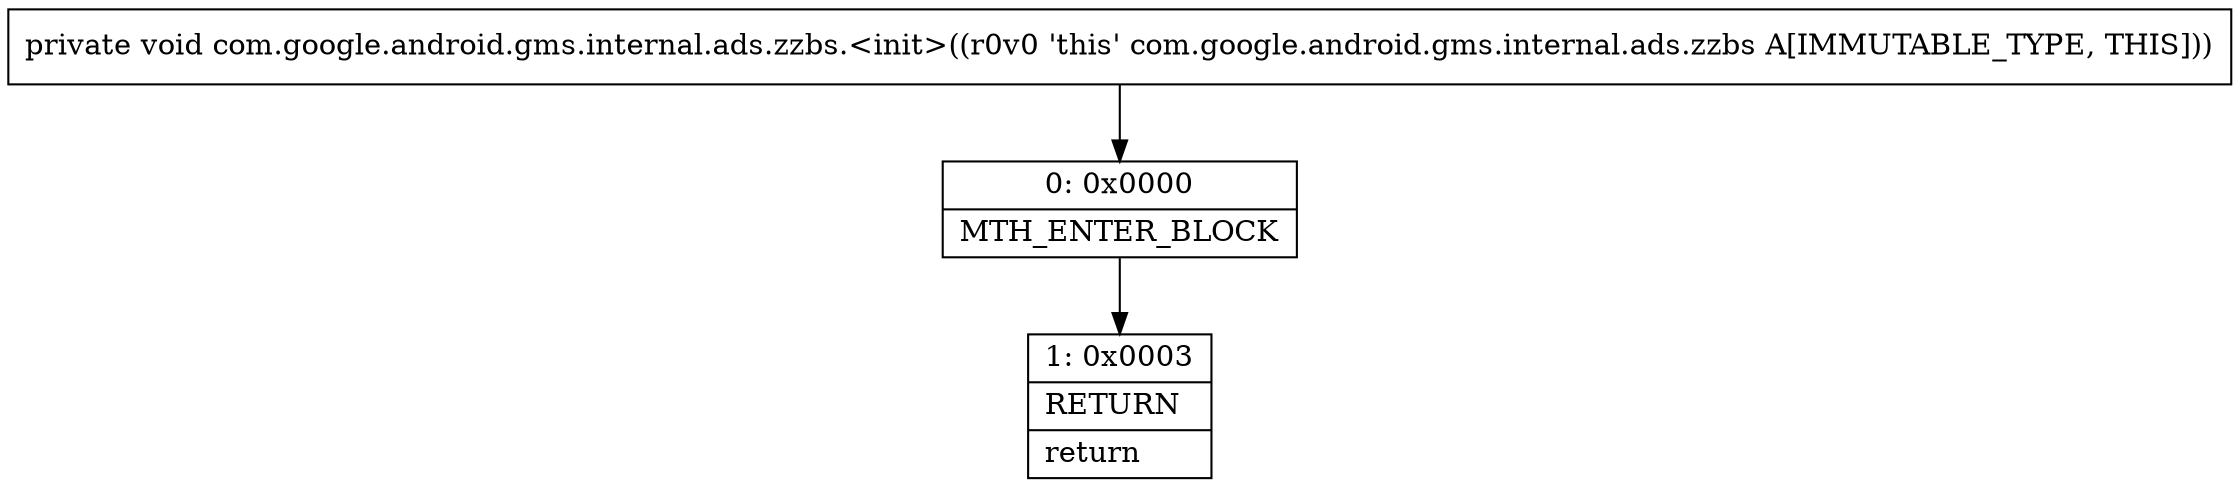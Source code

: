 digraph "CFG forcom.google.android.gms.internal.ads.zzbs.\<init\>()V" {
Node_0 [shape=record,label="{0\:\ 0x0000|MTH_ENTER_BLOCK\l}"];
Node_1 [shape=record,label="{1\:\ 0x0003|RETURN\l|return\l}"];
MethodNode[shape=record,label="{private void com.google.android.gms.internal.ads.zzbs.\<init\>((r0v0 'this' com.google.android.gms.internal.ads.zzbs A[IMMUTABLE_TYPE, THIS])) }"];
MethodNode -> Node_0;
Node_0 -> Node_1;
}

